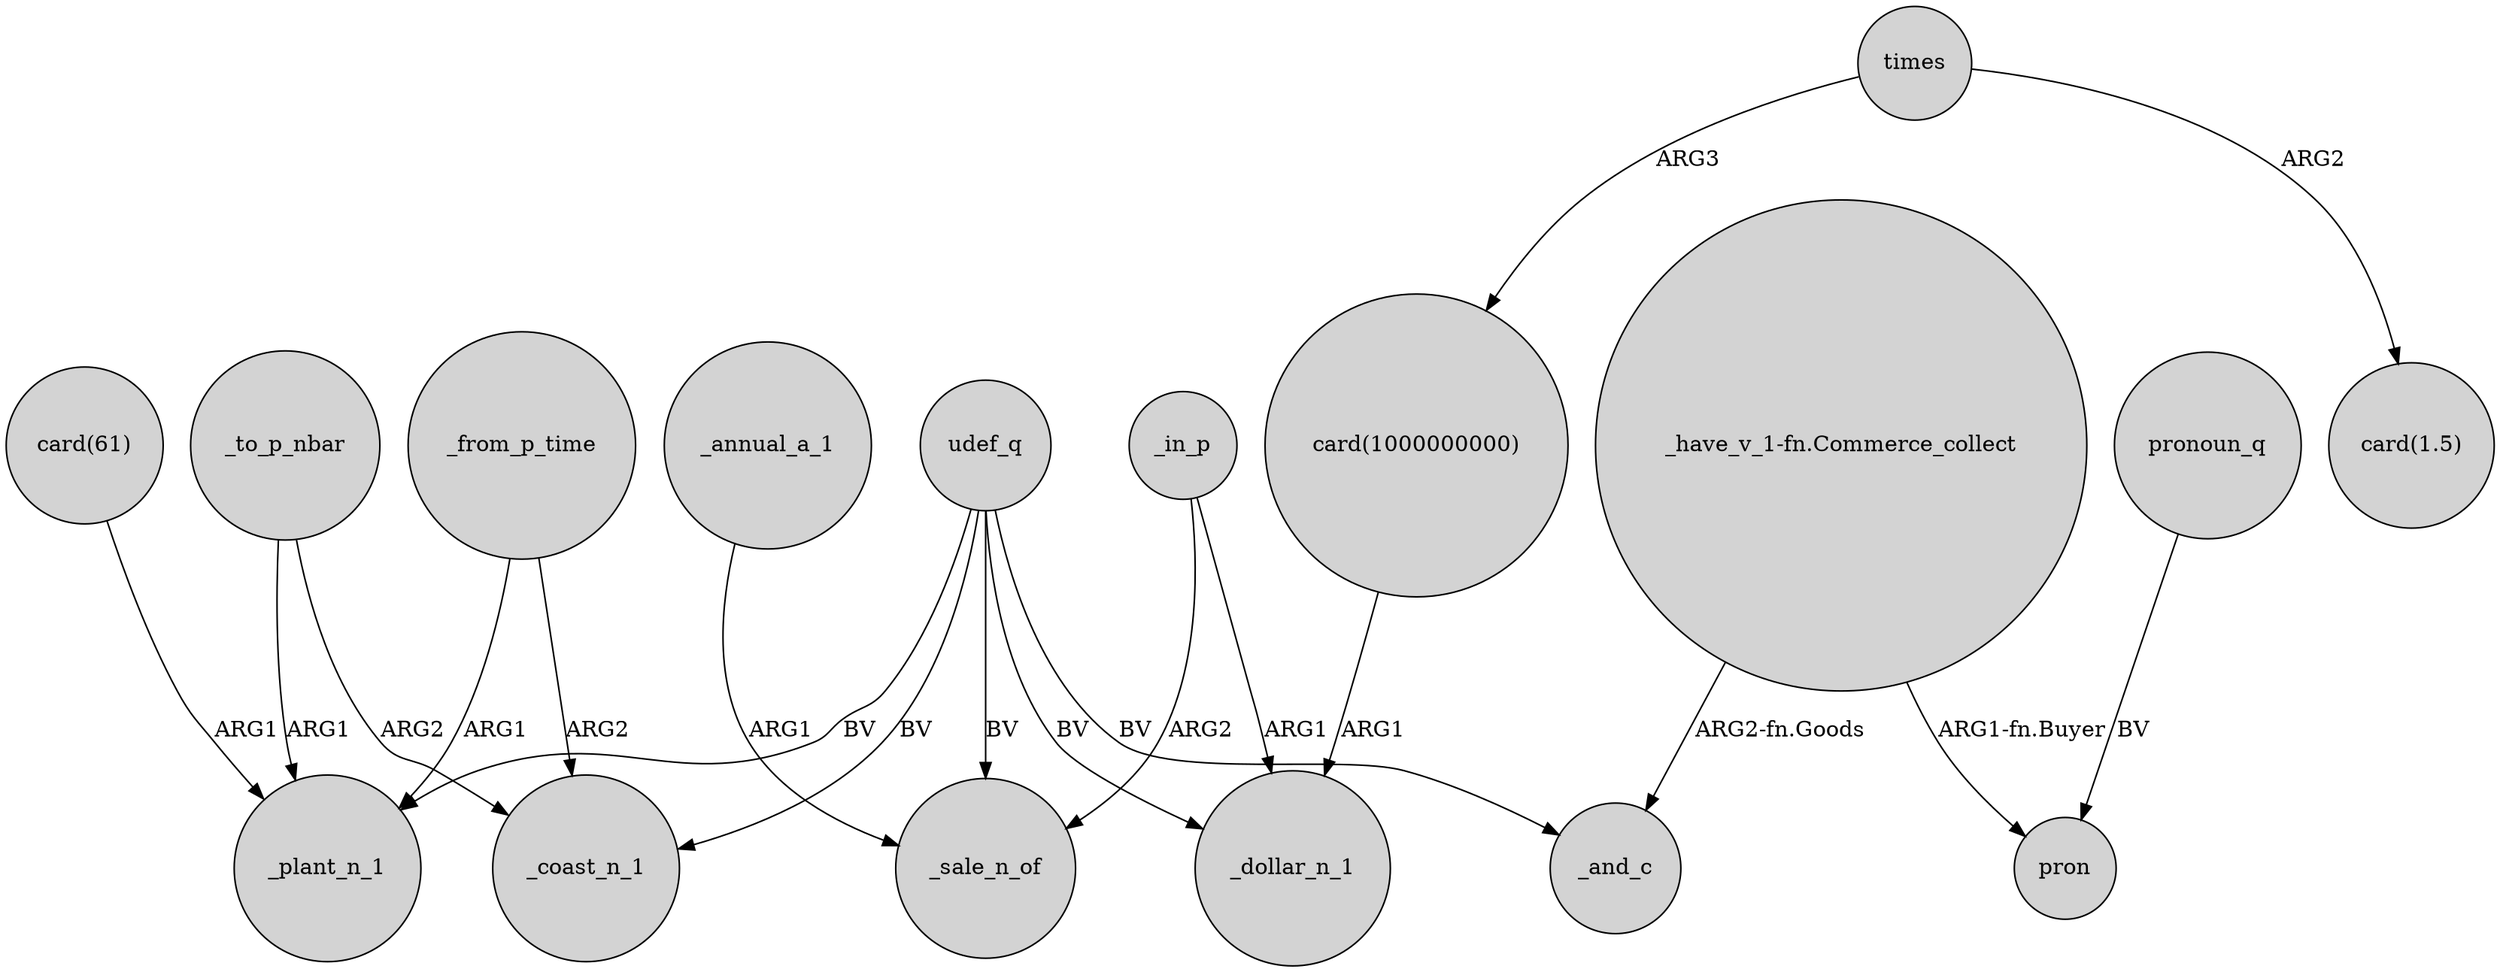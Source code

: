 digraph {
	node [shape=circle style=filled]
	"card(1000000000)" -> _dollar_n_1 [label=ARG1]
	udef_q -> _plant_n_1 [label=BV]
	udef_q -> _coast_n_1 [label=BV]
	_in_p -> _sale_n_of [label=ARG2]
	"_have_v_1-fn.Commerce_collect" -> _and_c [label="ARG2-fn.Goods"]
	"card(61)" -> _plant_n_1 [label=ARG1]
	"_have_v_1-fn.Commerce_collect" -> pron [label="ARG1-fn.Buyer"]
	udef_q -> _sale_n_of [label=BV]
	udef_q -> _and_c [label=BV]
	times -> "card(1000000000)" [label=ARG3]
	_annual_a_1 -> _sale_n_of [label=ARG1]
	pronoun_q -> pron [label=BV]
	_in_p -> _dollar_n_1 [label=ARG1]
	_from_p_time -> _coast_n_1 [label=ARG2]
	udef_q -> _dollar_n_1 [label=BV]
	_to_p_nbar -> _coast_n_1 [label=ARG2]
	_to_p_nbar -> _plant_n_1 [label=ARG1]
	times -> "card(1.5)" [label=ARG2]
	_from_p_time -> _plant_n_1 [label=ARG1]
}
